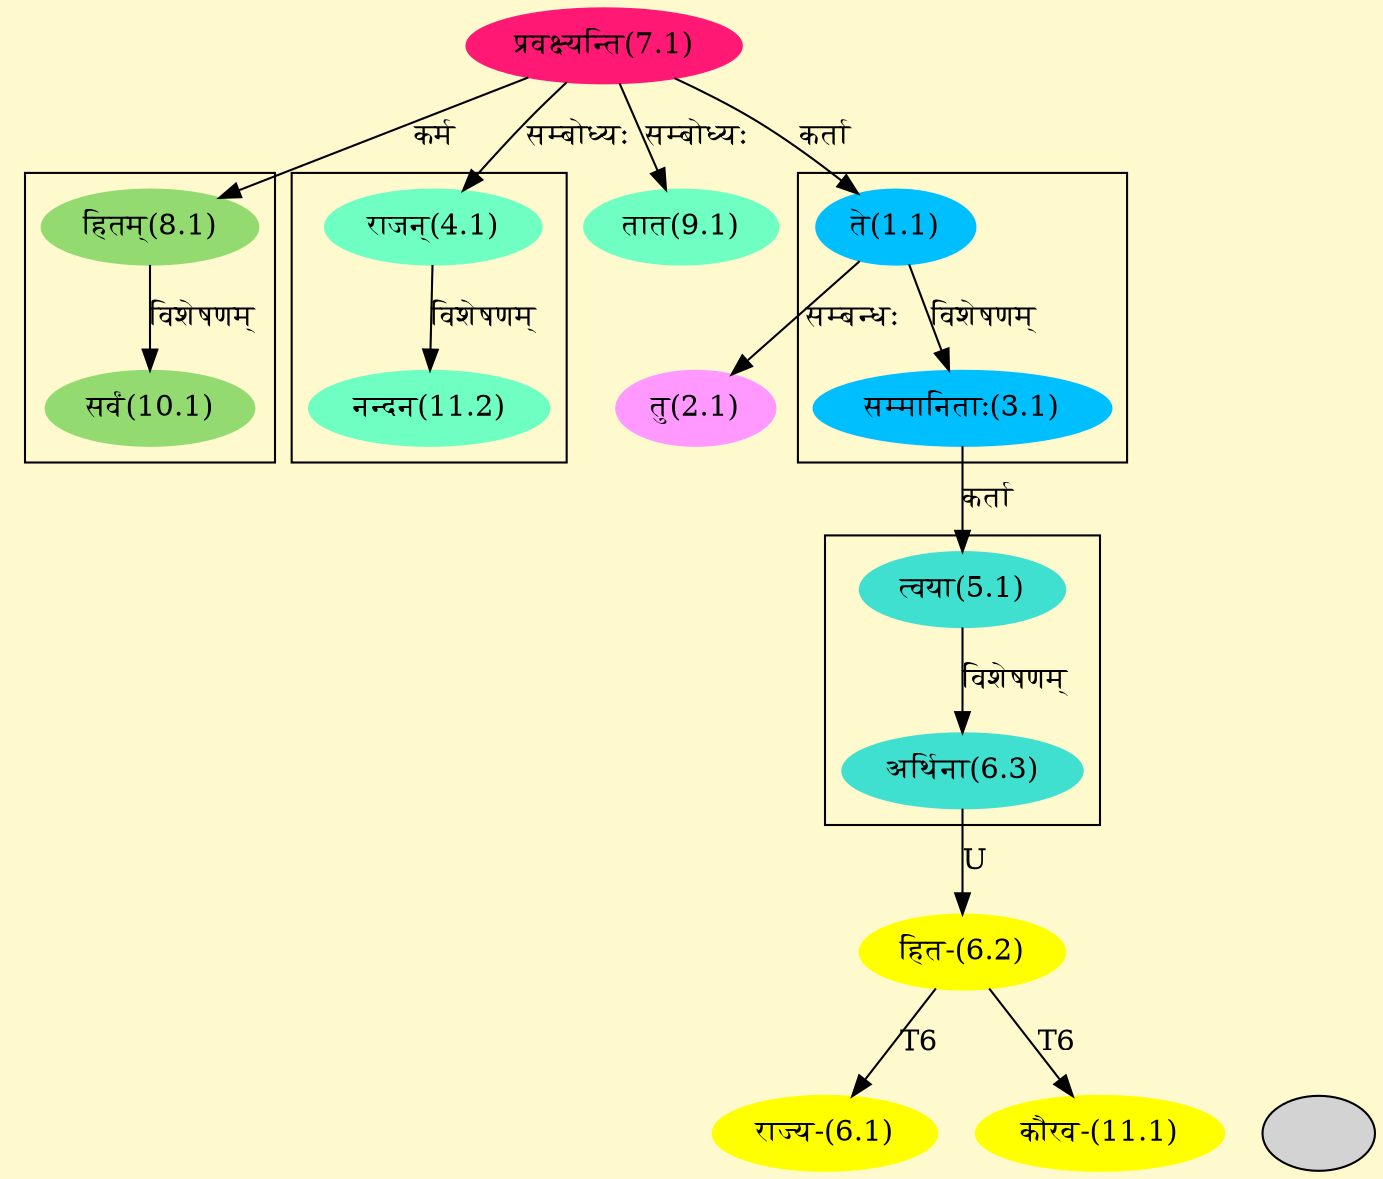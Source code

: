 digraph G{
rankdir=BT;
 compound=true;
 bgcolor="lemonchiffon1";

subgraph cluster_1{
Node3_1 [style=filled, color="#00BFFF" label = "सम्मानिताः(3.1)"]
Node1_1 [style=filled, color="#00BFFF" label = "ते(1.1)"]

}

subgraph cluster_2{
Node6_3 [style=filled, color="#40E0D0" label = "अर्थिना(6.3)"]
Node5_1 [style=filled, color="#40E0D0" label = "त्वया(5.1)"]

}

subgraph cluster_3{
Node10_1 [style=filled, color="#93DB70" label = "सर्वं(10.1)"]
Node8_1 [style=filled, color="#93DB70" label = "हितम्(8.1)"]

}

subgraph cluster_4{
Node11_2 [style=filled, color="#6FFFC3" label = "नन्दन(11.2)"]
Node4_1 [style=filled, color="#6FFFC3" label = "राजन्(4.1)"]

}
Node1_1 [style=filled, color="#00BFFF" label = "ते(1.1)"]
Node7_1 [style=filled, color="#FF1975" label = "प्रवक्ष्यन्ति(7.1)"]
Node2_1 [style=filled, color="#FF99FF" label = "तु(2.1)"]
Node4_1 [style=filled, color="#6FFFC3" label = "राजन्(4.1)"]
Node5_1 [style=filled, color="#40E0D0" label = "त्वया(5.1)"]
Node3_1 [style=filled, color="#00BFFF" label = "सम्मानिताः(3.1)"]
Node6_1 [style=filled, color="#FFFF00" label = "राज्य-(6.1)"]
Node6_2 [style=filled, color="#FFFF00" label = "हित-(6.2)"]
Node6_3 [style=filled, color="#40E0D0" label = "अर्थिना(6.3)"]
Node1 [style=filled, color="" label = ""]
Node [style=filled, color="" label = "()"]
Node8_1 [style=filled, color="#93DB70" label = "हितम्(8.1)"]
Node9_1 [style=filled, color="#6FFFC3" label = "तात(9.1)"]
Node11_1 [style=filled, color="#FFFF00" label = "कौरव-(11.1)"]
/* Start of Relations section */

Node1_1 -> Node7_1 [  label="कर्ता"  dir="back" ]
Node2_1 -> Node1_1 [  label="सम्बन्धः"  dir="back" ]
Node3_1 -> Node1_1 [  label="विशेषणम्"  dir="back" ]
Node4_1 -> Node7_1 [  label="सम्बोध्यः"  dir="back" ]
Node5_1 -> Node3_1 [  label="कर्ता"  dir="back" ]
Node6_1 -> Node6_2 [  label="T6"  dir="back" ]
Node6_2 -> Node6_3 [  label="U"  dir="back" ]
Node6_3 -> Node5_1 [  label="विशेषणम्"  dir="back" ]
Node8_1 -> Node7_1 [  label="कर्म"  dir="back" ]
Node9_1 -> Node7_1 [  label="सम्बोध्यः"  dir="back" ]
Node10_1 -> Node8_1 [  label="विशेषणम्"  dir="back" ]
Node11_1 -> Node6_2 [  label="T6"  dir="back" ]
Node11_2 -> Node4_1 [  label="विशेषणम्"  dir="back" ]
}
